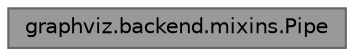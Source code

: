 digraph "graphviz.backend.mixins.Pipe"
{
 
  bgcolor="transparent";
  edge [fontname=Helvetica,fontsize=10,labelfontname=Helvetica,labelfontsize=10];
  node [fontname=Helvetica,fontsize=10,shape=box,height=0.2,width=0.4];
  rankdir="LR";
  Node1 [id="Node000001",label="graphviz.backend.mixins.Pipe",height=0.2,width=0.4,color="gray40", fillcolor="grey60", style="filled", fontcolor="black",tooltip=" "];
}
